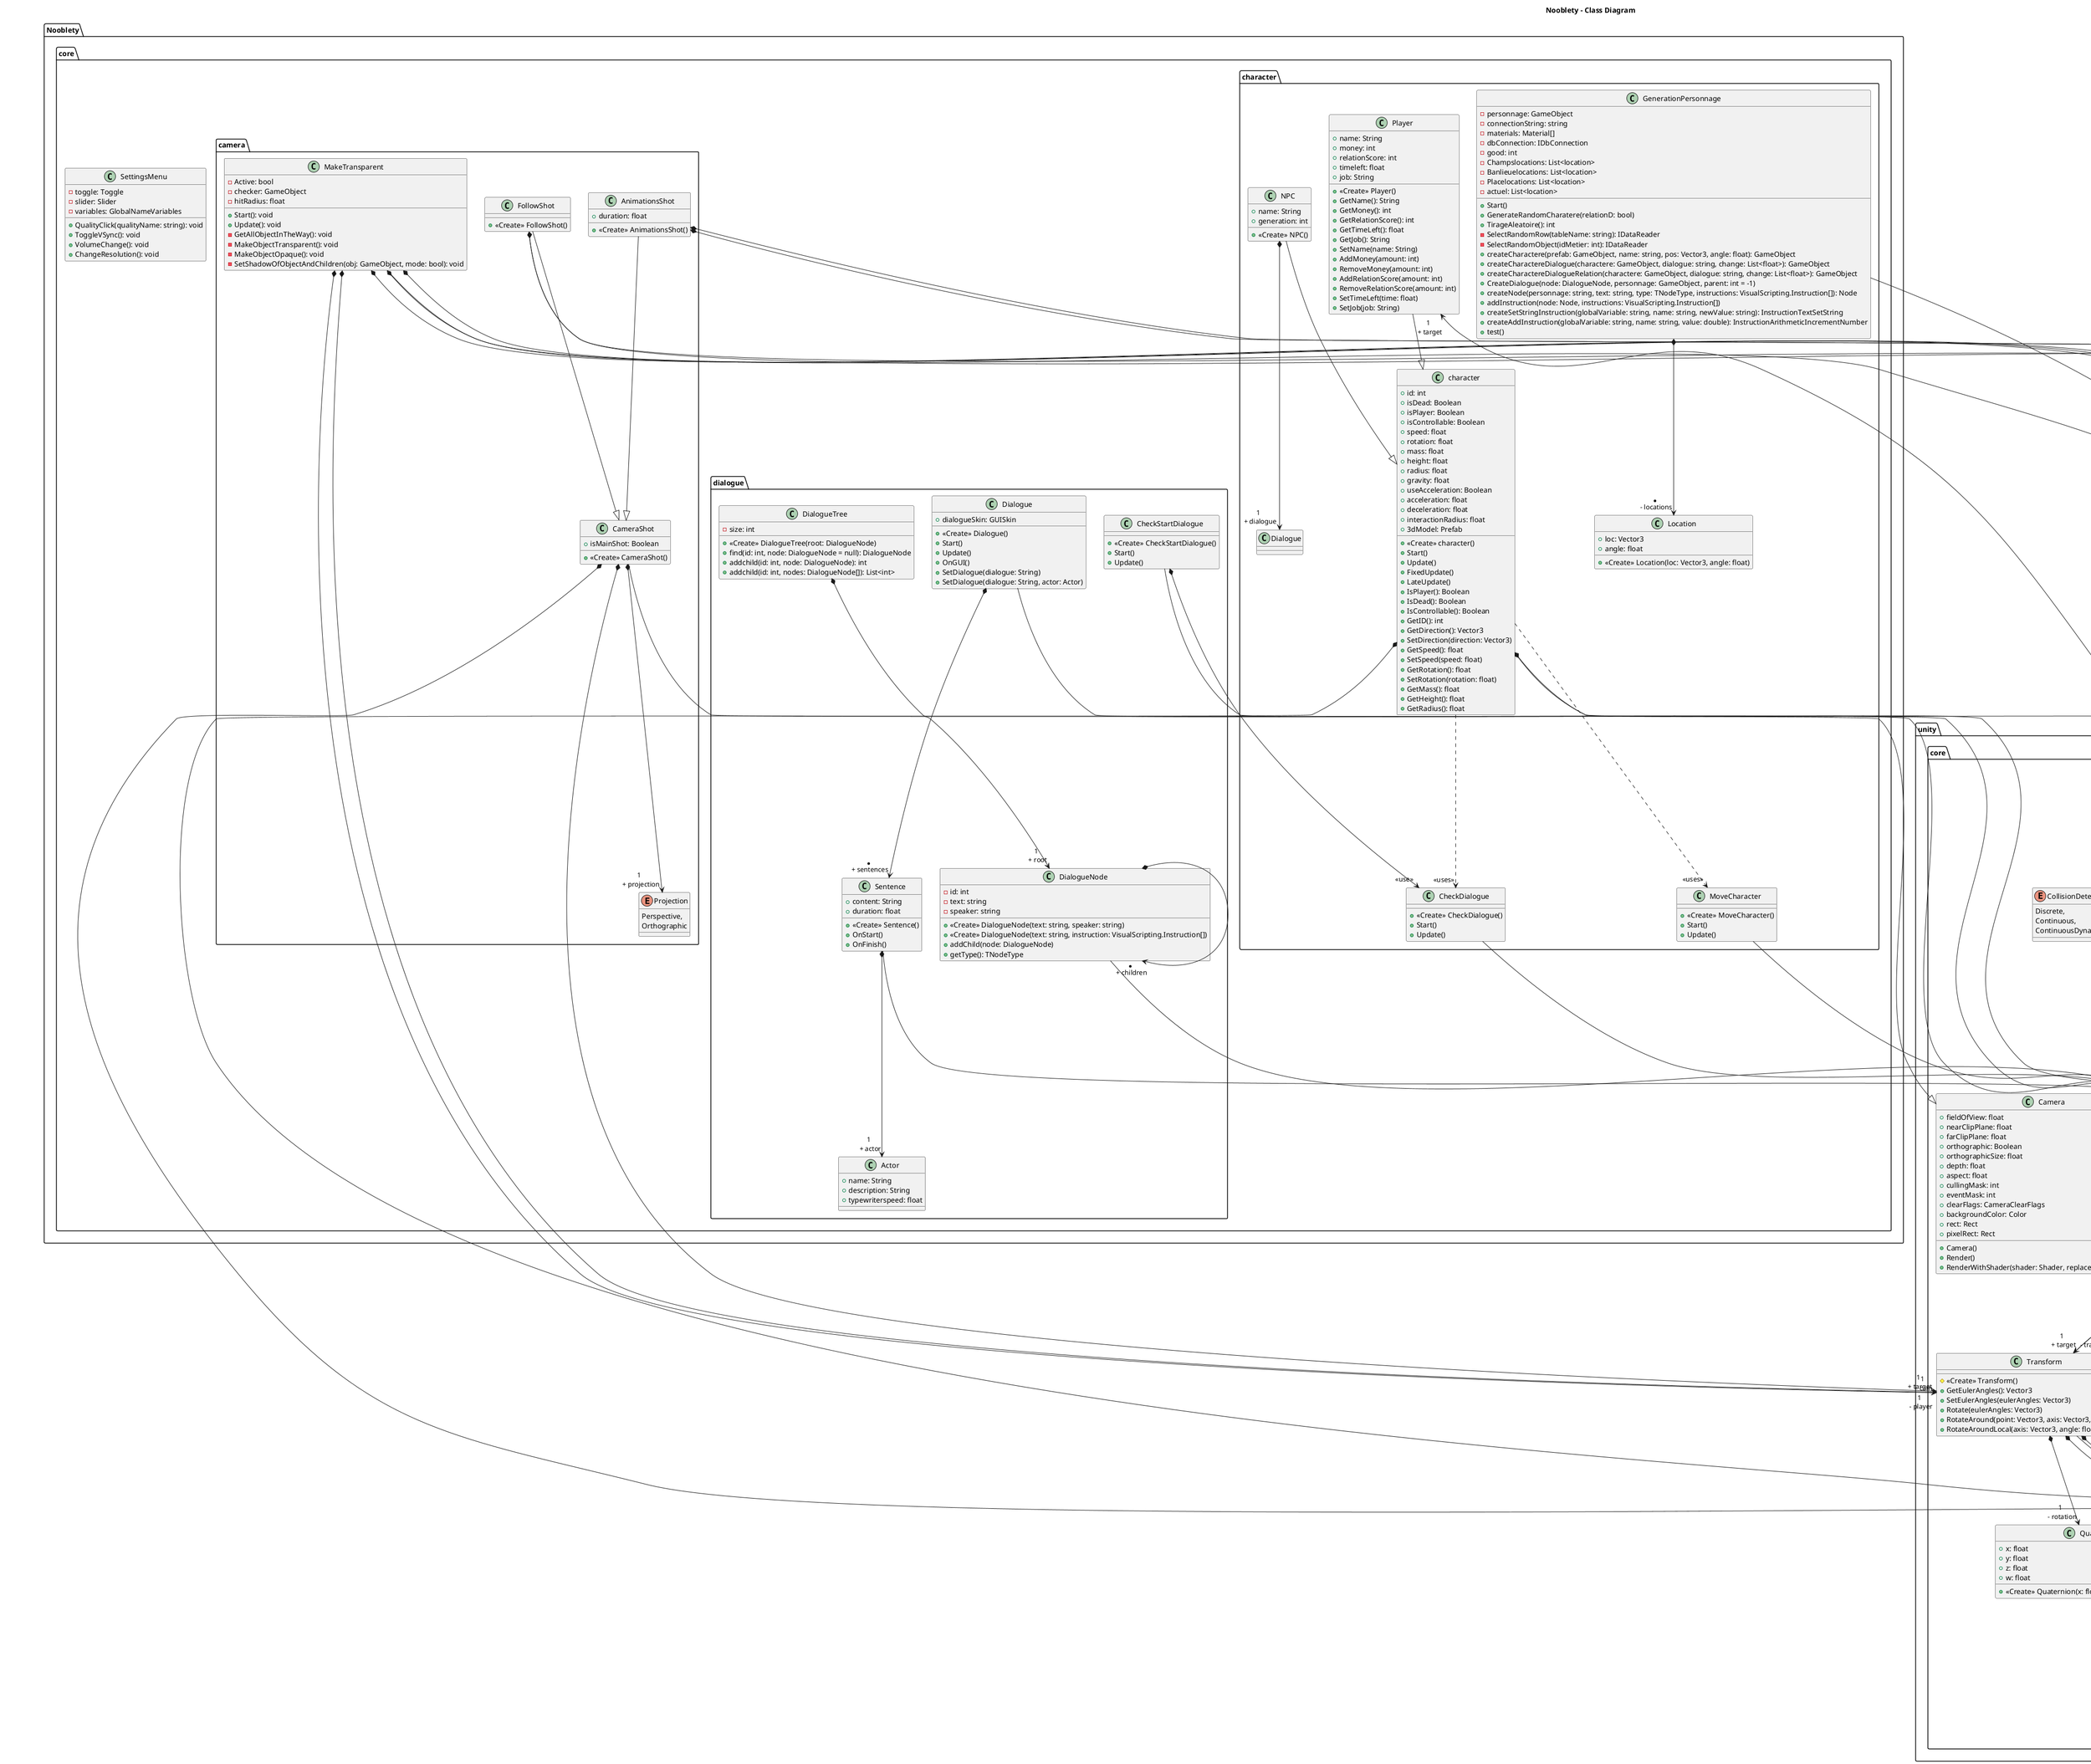 @startuml

title Nooblety - Class Diagram

package unity{
    package core{
        class Object{
            - name: String
            - hideFlags: HideFlags
            + <<Create>> Object()
            + Instantiate(): Object
            + Destroy()
            + GetInstanceID(): int
            + Equals(other: Object): Boolean
            + GetHashCode(): int
        }

        class Component{
            + <<Create>> Component()
            + GetComponent(type: System.Type): Component
            + GetComponentInChildren(type: System.Type, includeInactive: Boolean): Component
            + GetComponentInParent(type: System.Type, includeInactive: Boolean): Component
            + GetComponents(type: System.Type): Component[]
            + GetComponentsInChildren(type: System.Type, includeInactive: Boolean): Component[]
            + GetComponentsInParent(type: System.Type, includeInactive: Boolean): Component[]
        }
        Component --|> Object

        class Rigidbody{
            + drag: float
            + angularDrag: float
            + mass: float
            + useGravity: Boolean
            + isKinematic: Boolean
            + freezeRotation: Boolean
            + constraints: RigidbodyConstraints
            + collisionDetectionMode: CollisionDetectionMode
            + rotation: Quaternion
            + <<Create>> Rigidbody()
            + AddForce(force: Vector3)
            + AddForce(x: float, y: float, z: float)
            + AddRelativeForce(force: Vector3)
            + AddTorque(torque: Vector3)
            + AddRelativeTorque(torque: Vector3)
            + AddForceAtPosition(force: Vector3, position: Vector3)
        }
        Rigidbody --|> Component
        Rigidbody *--> "1 \n - velocity" Vector3
        Rigidbody *--> "1 \n - angularVelocity" Vector3
        Rigidbody *--> "1 \n - inertiaTensorRotation" Quaternion
        Rigidbody *--> "1 \n - inertiaTensor" Vector3
        Rigidbody *--> "1 \n - centerOfMass" Vector3


        class Transform{
            # <<Create>> Transform()
            + GetEulerAngles(): Vector3
            + SetEulerAngles(eulerAngles: Vector3)
            + Rotate(eulerAngles: Vector3)
            + RotateAround(point: Vector3, axis: Vector3, angle: float)
            + RotateAroundLocal(axis: Vector3, angle: float)
        }
        Transform --|> Component
        Transform *--> "1 \n - position" Vector3
        Transform *--> "1 \n - rotation" Quaternion
        Transform *--> "1 \n - scale" Vector3

        class GameObject{
            + activeSelf: Boolean
            + activeInHierarchy: Boolean
            + isStatic: Boolean
            + layer: int
            + scene: Scene
            + <<Create>> GameObject()
            + GameObject(name: String, components: Component[])
            + AddComponent(type: System.Type): Component
            + AddComponent<T>(): T
        }
        GameObject --|> Object
        GameObject *--> "* \n - components" Component
        GameObject *--> "1 \n - transform" Transform
        GameObject *--> "1 \n - rigidbody" Rigidbody

        class Scene{
            + name: String
            + isLoaded: Boolean
            + isDirty: Boolean
            + rootCount: int
            + buildIndex: int
            + isSubScene: Boolean
            + <<Create>> Scene()
            + GetRootGameObjects(): GameObject[]
            + GetRootGameObjects(listToFill: List<GameObject>)
        }

        class Vector3{
            + x: float
            + y: float
            + z: float
            + <<Create>> Vector3(x: float, y: float, z: float)
        }

        class Quaternion{
            + x: float
            + y: float
            + z: float
            + w: float
            + <<Create>> Quaternion(x: float, y: float, z: float, w: float)
        }

        class Behaviour{
            + enabled: Boolean
            + isActiveAndEnabled: Boolean
            + <<Create>> Behaviour()
        }
        Behaviour --|> Component

        class MonoBehaviour{
            + useGUILayout: Boolean
            + runInEditMode: Boolean
            + enabled: Boolean
            + isActiveAndEnabled: Boolean
            + <<Create>> MonoBehaviour()
            + StartCoroutine(methodName: String): Coroutine
            + StopCoroutine(methodName: String)
            + StopAllCoroutines()
            + Invoke(methodName: String, time: float)
            + {static} print(message: Object)
        }
        MonoBehaviour --|> Behaviour

        class Coroutine{
            + isRunning: Boolean
            + isDone: Boolean
            + StartCoroutine(methodName: String): Coroutine
            + StopCoroutine(methodName: String)
            + StopAllCoroutines()
            + <<Create>> Coroutine()
        }
        Coroutine --|> YieldInstruction

        class YieldInstruction{
            + <<Create>> YieldInstruction()
        }
        YieldInstruction --|> Object

        class Camera{
            + fieldOfView: float
            + nearClipPlane: float
            + farClipPlane: float
            + orthographic: Boolean
            + orthographicSize: float
            + depth: float
            + aspect: float
            + cullingMask: int
            + eventMask: int
            + clearFlags: CameraClearFlags
            + backgroundColor: Color
            + rect: Rect
            + pixelRect: Rect
            + Camera()
            + Render()
            + RenderWithShader(shader: Shader, replacementTag: String)
        }
        Camera --|> Behaviour
        Camera *--> "1 \n - scene" Scene

        class Animation{
            + playAutomatically: Boolean
            + isPlaying: Boolean
            + animatePhysics: Boolean
            + cullingType: AnimationCullingType
            + localBounds: Bounds
            + <<Create>> Animation()
            + Play()
            + Play(PlayMode)
            + CrossFade(name: String)
            + CrossFade(name: String, fadeLength: float, mode: PlayMode)
            + Blend(name: String)
        }
        Animation --|> Behaviour
        Animation *--> "1 \n - clip" AnimationClip

        class Animator{
            + <<Create>> Animator()
        }
        Animator --|> Behaviour
        Animator *--> "1 \n animations" Animation

        class AnimationClip{
            + length: float
            + frameRate: float
            + wrapMode: WrapMode
            + localBounds: Bounds
            + <<Create>> AnimationClip()
        }

        class Input{
            + simulateMouseWithTouches: Boolean
            + anyKey: Boolean
            + anyKeyDown: Boolean
            + inputString: String
            + acceleration: Vector3
            + compensateSensors: Boolean
            + gyro: Gyroscope
            + mousePosition: Vector3
            + mouseScrollDelta: Vector3
            + compositionString: String
            + imeIsSelected: Boolean
            + compositionCursorPos: Vector2
            + eatKeyPressOnTextFieldFocus: Boolean
            + <<Create>> Input()
            + GetAxis(axisName: String): float
            + GetAxisRaw(axisName: String): float
            + GetButton(buttonName: String): Boolean
            + GetButtonDown(buttonName: String): Boolean
            + GetButtonUp(buttonName: String): Boolean
            + GetKey(name: String): Boolean
            + GetKeyDown(name: String): Boolean
            + GetKeyUp(name: String): Boolean
            + GetMouseButton(button: int): Boolean
            + GetMouseButtonDown(button: int): Boolean
            + GetMouseButtonUp(button: int): Boolean
            + GetTouch(index: int): Touch
            + GetJoystickNames(): String[]
            + ResetInputAxes()
        }

        enum CollisionDetectionMode{
            Discrete,
            Continuous,
            ContinuousDynamic
        }
    }
}

package Nooblety{
    package core{
        package character{
            class character{
                + id: int
                + isDead: Boolean
                + isPlayer: Boolean
                + isControllable: Boolean
                + speed: float
                + rotation: float
                + mass: float
                + height: float
                + radius: float
                + gravity: float
                + useAcceleration: Boolean
                + acceleration: float
                + deceleration: float
                + interactionRadius: float
                + 3dModel: Prefab
                + <<Create>> character()
                + Start()
                + Update()
                + FixedUpdate()
                + LateUpdate()
                + IsPlayer(): Boolean
                + IsDead(): Boolean
                + IsControllable(): Boolean
                + GetID(): int
                + GetDirection(): Vector3
                + SetDirection(direction: Vector3)
                + GetSpeed(): float
                + SetSpeed(speed: float)
                + GetRotation(): float
                + SetRotation(rotation: float)
                + GetMass(): float
                + GetHeight(): float
                + GetRadius(): float
            }
            character --|> GameObject
            character *--> "1 \n + animator" Animator
            character *--> "1 \n + direction" Vector3
            character ..> "<<uses>>" MoveCharacter
            character ..> "<<uses>>" CheckDialogue


            class Player{
                + name: String
                + money: int
                + relationScore: int
                + timeleft: float
                + job: String
                + <<Create>> Player()
                + GetName(): String
                + GetMoney(): int
                + GetRelationScore(): int
                + GetTimeLeft(): float
                + GetJob(): String
                + SetName(name: String)
                + AddMoney(amount: int)
                + RemoveMoney(amount: int)
                + AddRelationScore(amount: int)
                + RemoveRelationScore(amount: int)
                + SetTimeLeft(time: float)
                + SetJob(job: String)
            }
            Player --|> character

            class NPC{
                + name: String
                + generation: int
                + <<Create>> NPC()
            }
            NPC --|> character
            NPC *--> "1 \n + dialogue" Dialogue

            class MoveCharacter{
                + <<Create>> MoveCharacter()
                + Start()
                + Update()
            }
            MoveCharacter --|> MonoBehaviour

            class CheckDialogue{
                + <<Create>> CheckDialogue()
                + Start()
                + Update()
            }
            CheckDialogue --|> MonoBehaviour

            class GenerationPersonnage {
                - personnage: GameObject
                - connectionString: string
                - materials: Material[]
                - dbConnection: IDbConnection
                - good: int
                - Champslocations: List<location>
                - Banlieuelocations: List<location>
                - Placelocations: List<location>
                - actuel: List<location>
                + Start()
                + GenerateRandomCharatere(relationD: bool)
                + TirageAleatoire(): int
                - SelectRandomRow(tableName: string): IDataReader
                - SelectRandomObject(idMetier: int): IDataReader
                + createCharactere(prefab: GameObject, name: string, pos: Vector3, angle: float): GameObject
                + createCharactereDialogue(charactere: GameObject, dialogue: string, change: List<float>): GameObject
                + createCharactereDialogueRelation(charactere: GameObject, dialogue: string, change: List<float>): GameObject
                + CreateDialogue(node: DialogueNode, personnage: GameObject, parent: int = -1)
                + createNode(personnage: string, text: string, type: TNodeType, instructions: VisualScripting.Instruction[]): Node
                + addInstruction(node: Node, instructions: VisualScripting.Instruction[])
                + createSetStringInstruction(globalVariable: string, name: string, newValue: string): InstructionTextSetString
                + createAddInstruction(globalVariable: string, name: string, value: double): InstructionArithmeticIncrementNumber
                + test()
            }
            GenerationPersonnage --|> MonoBehaviour
            GenerationPersonnage *--> "* \n - locations" Location

            class Location {
                + loc: Vector3
                + angle: float
                + <<Create>> Location(loc: Vector3, angle: float)
            }
        }
        package camera{
            enum Projection{
                Perspective,
                Orthographic
            }

            class CameraShot{
                + isMainShot: Boolean
                + <<Create>> CameraShot()
            }
            CameraShot --|> Camera
            CameraShot *--> "1 \n + projection" Projection
            CameraShot *--> "1 \n + target" Transform
            CameraShot *--> "1 \n + offset" Vector3

            class AnimationsShot{
                + duration: float
                + <<Create>> AnimationsShot()
            }
            AnimationsShot --|> CameraShot
            AnimationsShot *--> "1 \n + PointA" Vector3
            AnimationsShot *--> "1 \n + PointB" Vector3

            class FollowShot{
                + <<Create>> FollowShot()
            }
            FollowShot --|> CameraShot
            FollowShot *--> "1 \n + target" Transform
            FollowShot *--> "1 \n + distance" Vector3

            class MakeTransparent {
                - Active: bool
                - checker: GameObject
                - hitRadius: float
                + Start(): void
                + Update(): void
                - GetAllObjectInTheWay(): void
                - MakeObjectTransparent(): void
                - MakeObjectOpaque(): void
                - SetShadowOfObjectAndChildren(obj: GameObject, mode: bool): void
            }
            MakeTransparent --|> MonoBehaviour
            MakeTransparent *--> "* \n - objectsToMakeTransparent" GameObject
            MakeTransparent *--> "* \n - objectsAlreadyTransparent" GameObject
            MakeTransparent *--> "1 \n - player" Transform
            MakeTransparent *--> "1 \n - checker" GameObject
            MakeTransparent *--> "1 \n - cam" Transform
        }

        package dialogue{
            class Dialogue{
                + dialogueSkin: GUISkin
                + <<Create>> Dialogue()
                + Start()
                + Update()
                + OnGUI()
                + SetDialogue(dialogue: String)
                + SetDialogue(dialogue: String, actor: Actor)
            }
            Dialogue --|> MonoBehaviour
            Dialogue *--> "* \n + sentences" Sentence

            class Actor{
                + name: String
                + description: String
                + typewriterspeed: float
            }

            class CheckStartDialogue{
                + <<Create>> CheckStartDialogue()
                + Start()
                + Update()
            }
            CheckStartDialogue --|> MonoBehaviour
            CheckStartDialogue *--> "<<use>>" CheckDialogue

            class Sentence{
                + content: String
                + duration: float
                + <<Create>> Sentence()
                + OnStart()
                + OnFinish()
            }
            Sentence --|> MonoBehaviour
            Sentence *--> "1 \n + actor" Actor

            class DialogueNode {
                - id: int
                - text: string
                - speaker: string
                + <<Create>> DialogueNode(text: string, speaker: string)
                + <<Create>> DialogueNode(text: string, instruction: VisualScripting.Instruction[])
                + addChild(node: DialogueNode)
                + getType(): TNodeType
            }
            DialogueNode --|> MonoBehaviour
            DialogueNode *--> "* \n + children" DialogueNode

            class DialogueTree {
                - size: int
                + <<Create>> DialogueTree(root: DialogueNode)
                + find(id: int, node: DialogueNode = null): DialogueNode
                + addchild(id: int, node: DialogueNode): int
                + addchild(id: int, nodes: DialogueNode[]): List<int>
            }
            DialogueTree *--> "1 \n + root" DialogueNode
        }
        class SettingsMenu {
            - toggle: Toggle
            - slider: Slider
            - variables: GlobalNameVariables
            + QualityClick(qualityName: string): void
            + ToggleVSync(): void
            + VolumeChange(): void
            + ChangeResolution(): void
        }
    }
}
Input --|> MonoBehaviour
Input *--> "1 \n + target" Player

@enduml